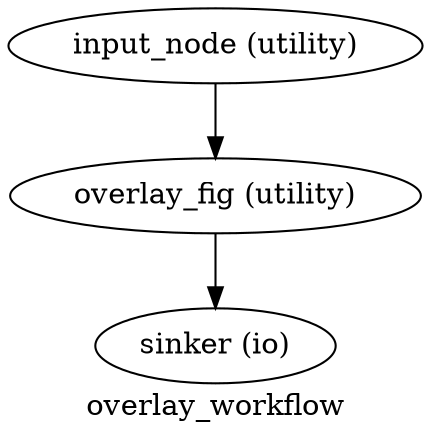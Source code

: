 digraph overlay_workflow{
  label="overlay_workflow";
  overlay_workflow_input_node[label="input_node (utility)"];
  overlay_workflow_overlay_fig[label="overlay_fig (utility)"];
  overlay_workflow_sinker[label="sinker (io)"];
  overlay_workflow_input_node -> overlay_workflow_overlay_fig;
  overlay_workflow_overlay_fig -> overlay_workflow_sinker;
}
